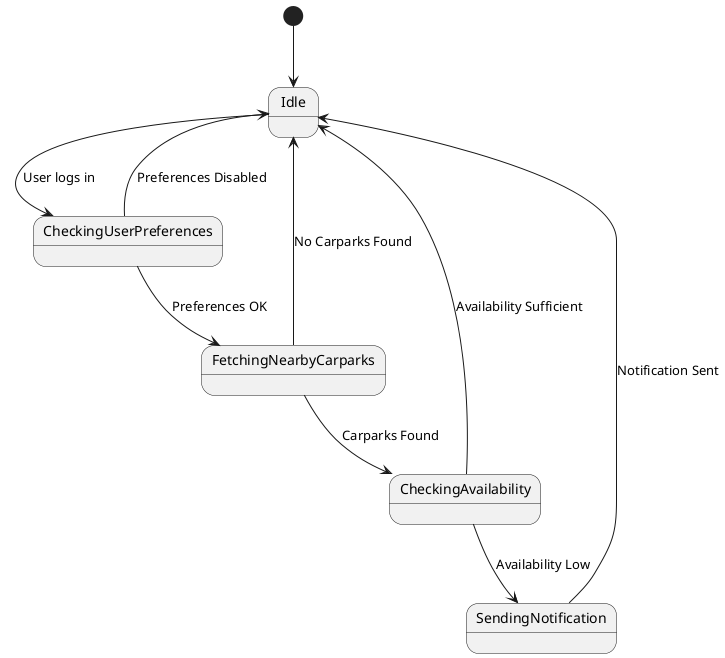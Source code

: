 @startuml

[*] --> Idle
Idle --> CheckingUserPreferences : User logs in
CheckingUserPreferences --> FetchingNearbyCarparks : Preferences OK
CheckingUserPreferences --> Idle : Preferences Disabled
FetchingNearbyCarparks --> CheckingAvailability : Carparks Found
FetchingNearbyCarparks --> Idle : No Carparks Found
CheckingAvailability --> SendingNotification : Availability Low
CheckingAvailability --> Idle : Availability Sufficient
SendingNotification --> Idle : Notification Sent

@enduml
